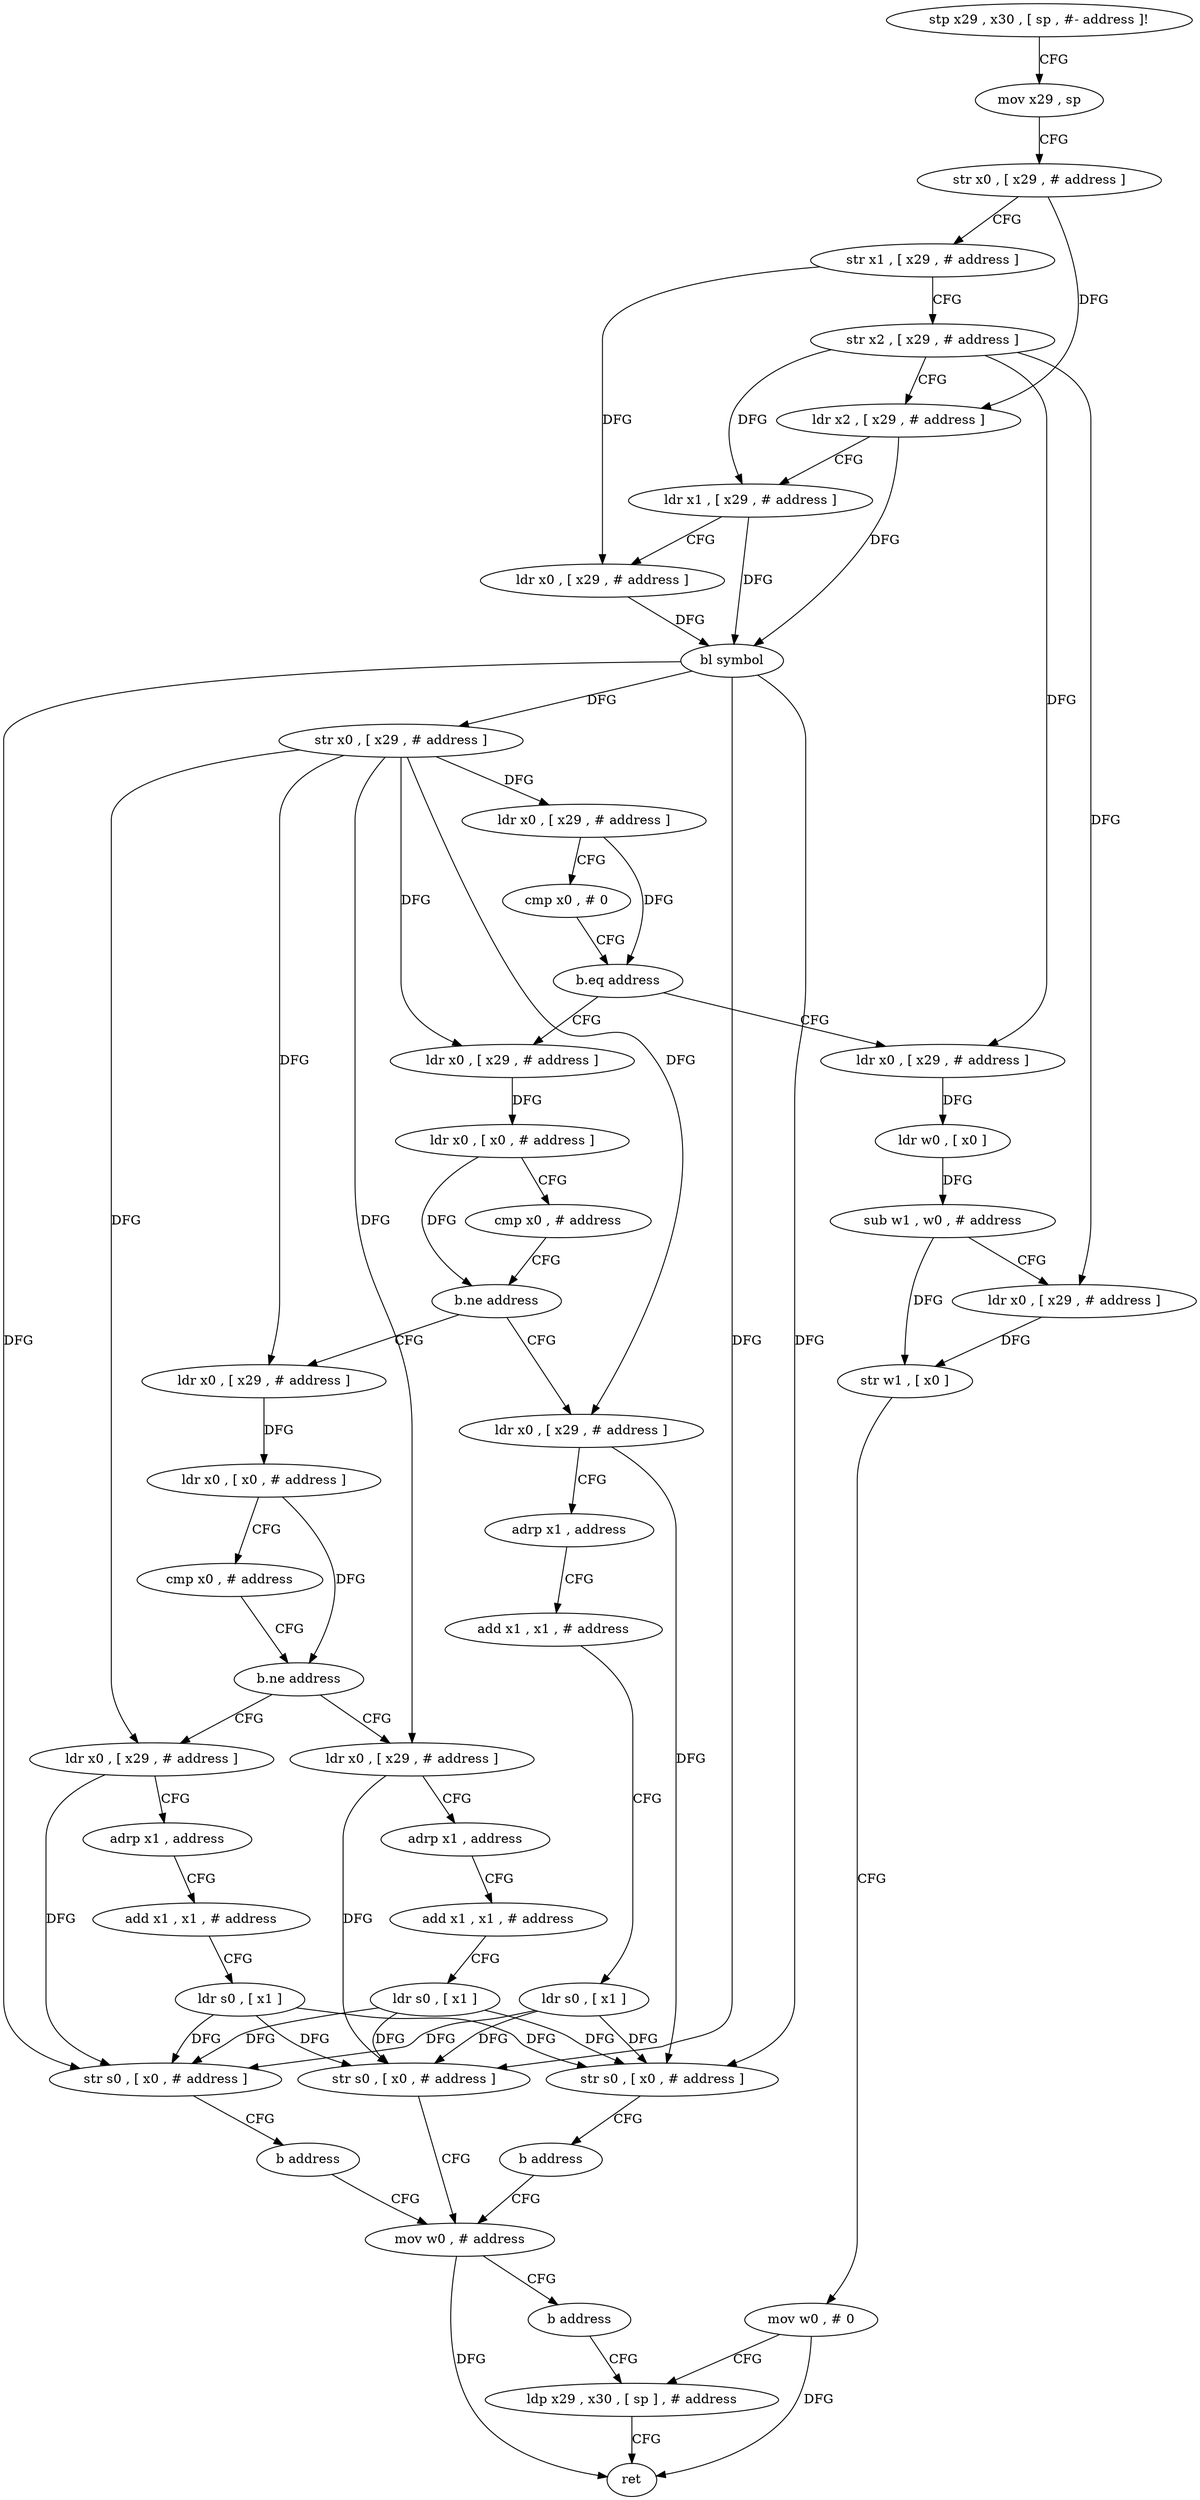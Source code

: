 digraph "func" {
"4268344" [label = "stp x29 , x30 , [ sp , #- address ]!" ]
"4268348" [label = "mov x29 , sp" ]
"4268352" [label = "str x0 , [ x29 , # address ]" ]
"4268356" [label = "str x1 , [ x29 , # address ]" ]
"4268360" [label = "str x2 , [ x29 , # address ]" ]
"4268364" [label = "ldr x2 , [ x29 , # address ]" ]
"4268368" [label = "ldr x1 , [ x29 , # address ]" ]
"4268372" [label = "ldr x0 , [ x29 , # address ]" ]
"4268376" [label = "bl symbol" ]
"4268380" [label = "str x0 , [ x29 , # address ]" ]
"4268384" [label = "ldr x0 , [ x29 , # address ]" ]
"4268388" [label = "cmp x0 , # 0" ]
"4268392" [label = "b.eq address" ]
"4268504" [label = "ldr x0 , [ x29 , # address ]" ]
"4268396" [label = "ldr x0 , [ x29 , # address ]" ]
"4268508" [label = "ldr w0 , [ x0 ]" ]
"4268512" [label = "sub w1 , w0 , # address" ]
"4268516" [label = "ldr x0 , [ x29 , # address ]" ]
"4268520" [label = "str w1 , [ x0 ]" ]
"4268524" [label = "mov w0 , # 0" ]
"4268528" [label = "ldp x29 , x30 , [ sp ] , # address" ]
"4268400" [label = "ldr x0 , [ x0 , # address ]" ]
"4268404" [label = "cmp x0 , # address" ]
"4268408" [label = "b.ne address" ]
"4268436" [label = "ldr x0 , [ x29 , # address ]" ]
"4268412" [label = "ldr x0 , [ x29 , # address ]" ]
"4268440" [label = "ldr x0 , [ x0 , # address ]" ]
"4268444" [label = "cmp x0 , # address" ]
"4268448" [label = "b.ne address" ]
"4268476" [label = "ldr x0 , [ x29 , # address ]" ]
"4268452" [label = "ldr x0 , [ x29 , # address ]" ]
"4268416" [label = "adrp x1 , address" ]
"4268420" [label = "add x1 , x1 , # address" ]
"4268424" [label = "ldr s0 , [ x1 ]" ]
"4268428" [label = "str s0 , [ x0 , # address ]" ]
"4268432" [label = "b address" ]
"4268496" [label = "mov w0 , # address" ]
"4268480" [label = "adrp x1 , address" ]
"4268484" [label = "add x1 , x1 , # address" ]
"4268488" [label = "ldr s0 , [ x1 ]" ]
"4268492" [label = "str s0 , [ x0 , # address ]" ]
"4268456" [label = "adrp x1 , address" ]
"4268460" [label = "add x1 , x1 , # address" ]
"4268464" [label = "ldr s0 , [ x1 ]" ]
"4268468" [label = "str s0 , [ x0 , # address ]" ]
"4268472" [label = "b address" ]
"4268500" [label = "b address" ]
"4268532" [label = "ret" ]
"4268344" -> "4268348" [ label = "CFG" ]
"4268348" -> "4268352" [ label = "CFG" ]
"4268352" -> "4268356" [ label = "CFG" ]
"4268352" -> "4268364" [ label = "DFG" ]
"4268356" -> "4268360" [ label = "CFG" ]
"4268356" -> "4268372" [ label = "DFG" ]
"4268360" -> "4268364" [ label = "CFG" ]
"4268360" -> "4268368" [ label = "DFG" ]
"4268360" -> "4268504" [ label = "DFG" ]
"4268360" -> "4268516" [ label = "DFG" ]
"4268364" -> "4268368" [ label = "CFG" ]
"4268364" -> "4268376" [ label = "DFG" ]
"4268368" -> "4268372" [ label = "CFG" ]
"4268368" -> "4268376" [ label = "DFG" ]
"4268372" -> "4268376" [ label = "DFG" ]
"4268376" -> "4268380" [ label = "DFG" ]
"4268376" -> "4268428" [ label = "DFG" ]
"4268376" -> "4268492" [ label = "DFG" ]
"4268376" -> "4268468" [ label = "DFG" ]
"4268380" -> "4268384" [ label = "DFG" ]
"4268380" -> "4268396" [ label = "DFG" ]
"4268380" -> "4268436" [ label = "DFG" ]
"4268380" -> "4268412" [ label = "DFG" ]
"4268380" -> "4268476" [ label = "DFG" ]
"4268380" -> "4268452" [ label = "DFG" ]
"4268384" -> "4268388" [ label = "CFG" ]
"4268384" -> "4268392" [ label = "DFG" ]
"4268388" -> "4268392" [ label = "CFG" ]
"4268392" -> "4268504" [ label = "CFG" ]
"4268392" -> "4268396" [ label = "CFG" ]
"4268504" -> "4268508" [ label = "DFG" ]
"4268396" -> "4268400" [ label = "DFG" ]
"4268508" -> "4268512" [ label = "DFG" ]
"4268512" -> "4268516" [ label = "CFG" ]
"4268512" -> "4268520" [ label = "DFG" ]
"4268516" -> "4268520" [ label = "DFG" ]
"4268520" -> "4268524" [ label = "CFG" ]
"4268524" -> "4268528" [ label = "CFG" ]
"4268524" -> "4268532" [ label = "DFG" ]
"4268528" -> "4268532" [ label = "CFG" ]
"4268400" -> "4268404" [ label = "CFG" ]
"4268400" -> "4268408" [ label = "DFG" ]
"4268404" -> "4268408" [ label = "CFG" ]
"4268408" -> "4268436" [ label = "CFG" ]
"4268408" -> "4268412" [ label = "CFG" ]
"4268436" -> "4268440" [ label = "DFG" ]
"4268412" -> "4268416" [ label = "CFG" ]
"4268412" -> "4268428" [ label = "DFG" ]
"4268440" -> "4268444" [ label = "CFG" ]
"4268440" -> "4268448" [ label = "DFG" ]
"4268444" -> "4268448" [ label = "CFG" ]
"4268448" -> "4268476" [ label = "CFG" ]
"4268448" -> "4268452" [ label = "CFG" ]
"4268476" -> "4268480" [ label = "CFG" ]
"4268476" -> "4268492" [ label = "DFG" ]
"4268452" -> "4268456" [ label = "CFG" ]
"4268452" -> "4268468" [ label = "DFG" ]
"4268416" -> "4268420" [ label = "CFG" ]
"4268420" -> "4268424" [ label = "CFG" ]
"4268424" -> "4268428" [ label = "DFG" ]
"4268424" -> "4268492" [ label = "DFG" ]
"4268424" -> "4268468" [ label = "DFG" ]
"4268428" -> "4268432" [ label = "CFG" ]
"4268432" -> "4268496" [ label = "CFG" ]
"4268496" -> "4268500" [ label = "CFG" ]
"4268496" -> "4268532" [ label = "DFG" ]
"4268480" -> "4268484" [ label = "CFG" ]
"4268484" -> "4268488" [ label = "CFG" ]
"4268488" -> "4268492" [ label = "DFG" ]
"4268488" -> "4268428" [ label = "DFG" ]
"4268488" -> "4268468" [ label = "DFG" ]
"4268492" -> "4268496" [ label = "CFG" ]
"4268456" -> "4268460" [ label = "CFG" ]
"4268460" -> "4268464" [ label = "CFG" ]
"4268464" -> "4268468" [ label = "DFG" ]
"4268464" -> "4268428" [ label = "DFG" ]
"4268464" -> "4268492" [ label = "DFG" ]
"4268468" -> "4268472" [ label = "CFG" ]
"4268472" -> "4268496" [ label = "CFG" ]
"4268500" -> "4268528" [ label = "CFG" ]
}
